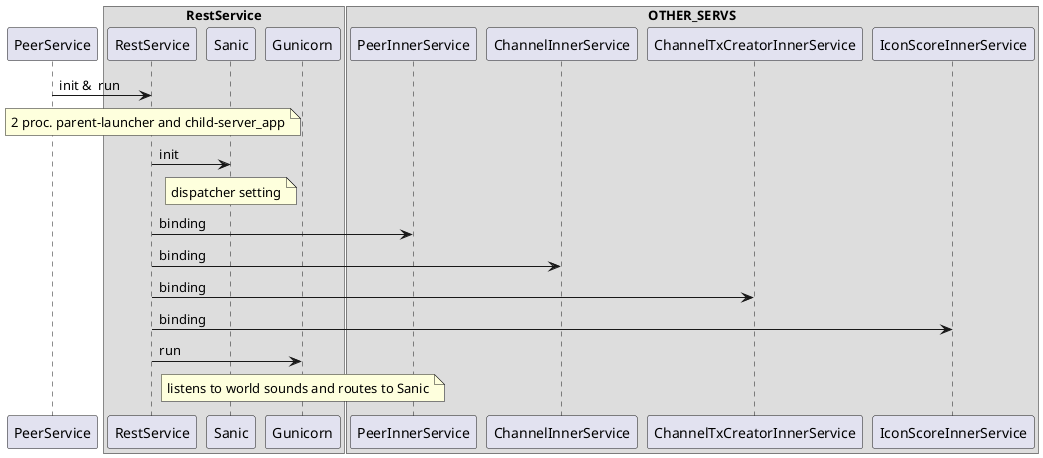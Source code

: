 
     ┌───────────┐          ┌───────────┐          ┌─────┐          ┌────────┐          ┌────────────────┐          ┌───────────────────┐          ┌────────────────────────────┐          ┌─────────────────────┐
     │PeerService│          │RestService│          │Sanic│          │Gunicorn│          │PeerInnerService│          │ChannelInnerService│          │ChannelTxCreatorInnerService│          │IconScoreInnerService│
     └─────┬─────┘          └─────┬─────┘          └──┬──┘          └───┬────┘          └───────┬────────┘          └─────────┬─────────┘          └─────────────┬──────────────┘          └──────────┬──────────┘
           │     init &  run      │                   │                 │                       │                             │                                  │                                    │
           │─────────────────────>│                   │                 │                       │                             │                                  │                                    │
           │                      │                   │                 │                       │                             │                                  │                                    │
           ╔══════════════════════╧═══════════════════╧═══╗             │                       │                             │                                  │                                    │
           ║2 proc. parent-launcher and child-server_app ░║             │                       │                             │                                  │                                    │
           ╚══════════════════════╤═══════════════════╤═══╝             │                       │                             │                                  │                                    │
           │                      │       init        │                 │                       │                             │                                  │                                    │
           │                      │──────────────────>│                 │                       │                             │                                  │                                    │
           │                      │                   │                 │                       │                             │                                  │                                    │
           │                      │         ╔═════════╧══════════╗      │                       │                             │                                  │                                    │
           │                      │         ║dispatcher setting ░║      │                       │                             │                                  │                                    │
           │                      │         ╚═════════╤══════════╝      │                       │                             │                                  │                                    │
           │                      │                   │      binding    │                       │                             │                                  │                                    │
           │                      │────────────────────────────────────────────────────────────>│                             │                                  │                                    │
           │                      │                   │                 │                       │                             │                                  │                                    │
           │                      │                   │                 │   binding             │                             │                                  │                                    │
           │                      │──────────────────────────────────────────────────────────────────────────────────────────>│                                  │                                    │
           │                      │                   │                 │                       │                             │                                  │                                    │
           │                      │                   │                 │                     binding                         │                                  │                                    │
           │                      │─────────────────────────────────────────────────────────────────────────────────────────────────────────────────────────────>│                                    │
           │                      │                   │                 │                       │                             │                                  │                                    │
           │                      │                   │                 │                       │               binding       │                                  │                                    │
           │                      │──────────────────────────────────────────────────────────────────────────────────────────────────────────────────────────────────────────────────────────────────>│
           │                      │                   │                 │                       │                             │                                  │                                    │
           │                      │  run and listens to world sounds    │                       │                             │                                  │                                    │
           │                      │────────────────────────────────────>│                       │                             │                                  │                                    │
           │                      │                   │                 │                       │                             │                                  │                                    │
           │                      │                   │   ╔═════════════╧═══════════════╗       │                             │                                  │                                    │
           │                      │                   │   ║listens and routes to Sanic ░║       │                             │                                  │                                    │
     ┌─────┴─────┐          ┌─────┴─────┐          ┌──┴──┐╚═════════════════════════════╝───────┴────────┐          ┌─────────┴─────────┐          ┌─────────────┴──────────────┐          ┌──────────┴──────────┐
     │PeerService│          │RestService│          │Sanic│          │Gunicorn│          │PeerInnerService│          │ChannelInnerService│          │ChannelTxCreatorInnerService│          │IconScoreInnerService│
     └───────────┘          └───────────┘          └─────┘          └────────┘          └────────────────┘          └───────────────────┘          └────────────────────────────┘          └─────────────────────┘

@startuml
participant PeerService
participant RestService


box "RestService"
    participant RestService
    participant Sanic 
    participant Gunicorn
end box

box "OTHER_SERVS"
    participant PeerInnerService
    participant ChannelInnerService
    participant ChannelTxCreatorInnerService
    participant IconScoreInnerService
end box

PeerService -> RestService: init &  run
note over RestService: 2 proc. parent-launcher and child-server_app
RestService -> Sanic: init
note over Sanic: dispatcher setting

RestService -> PeerInnerService: binding 
RestService -> ChannelInnerService: binding
RestService -> ChannelTxCreatorInnerService: binding
RestService -> IconScoreInnerService: binding

RestService -> Gunicorn: run
note over Gunicorn: listens to world sounds and routes to Sanic

@enduml
